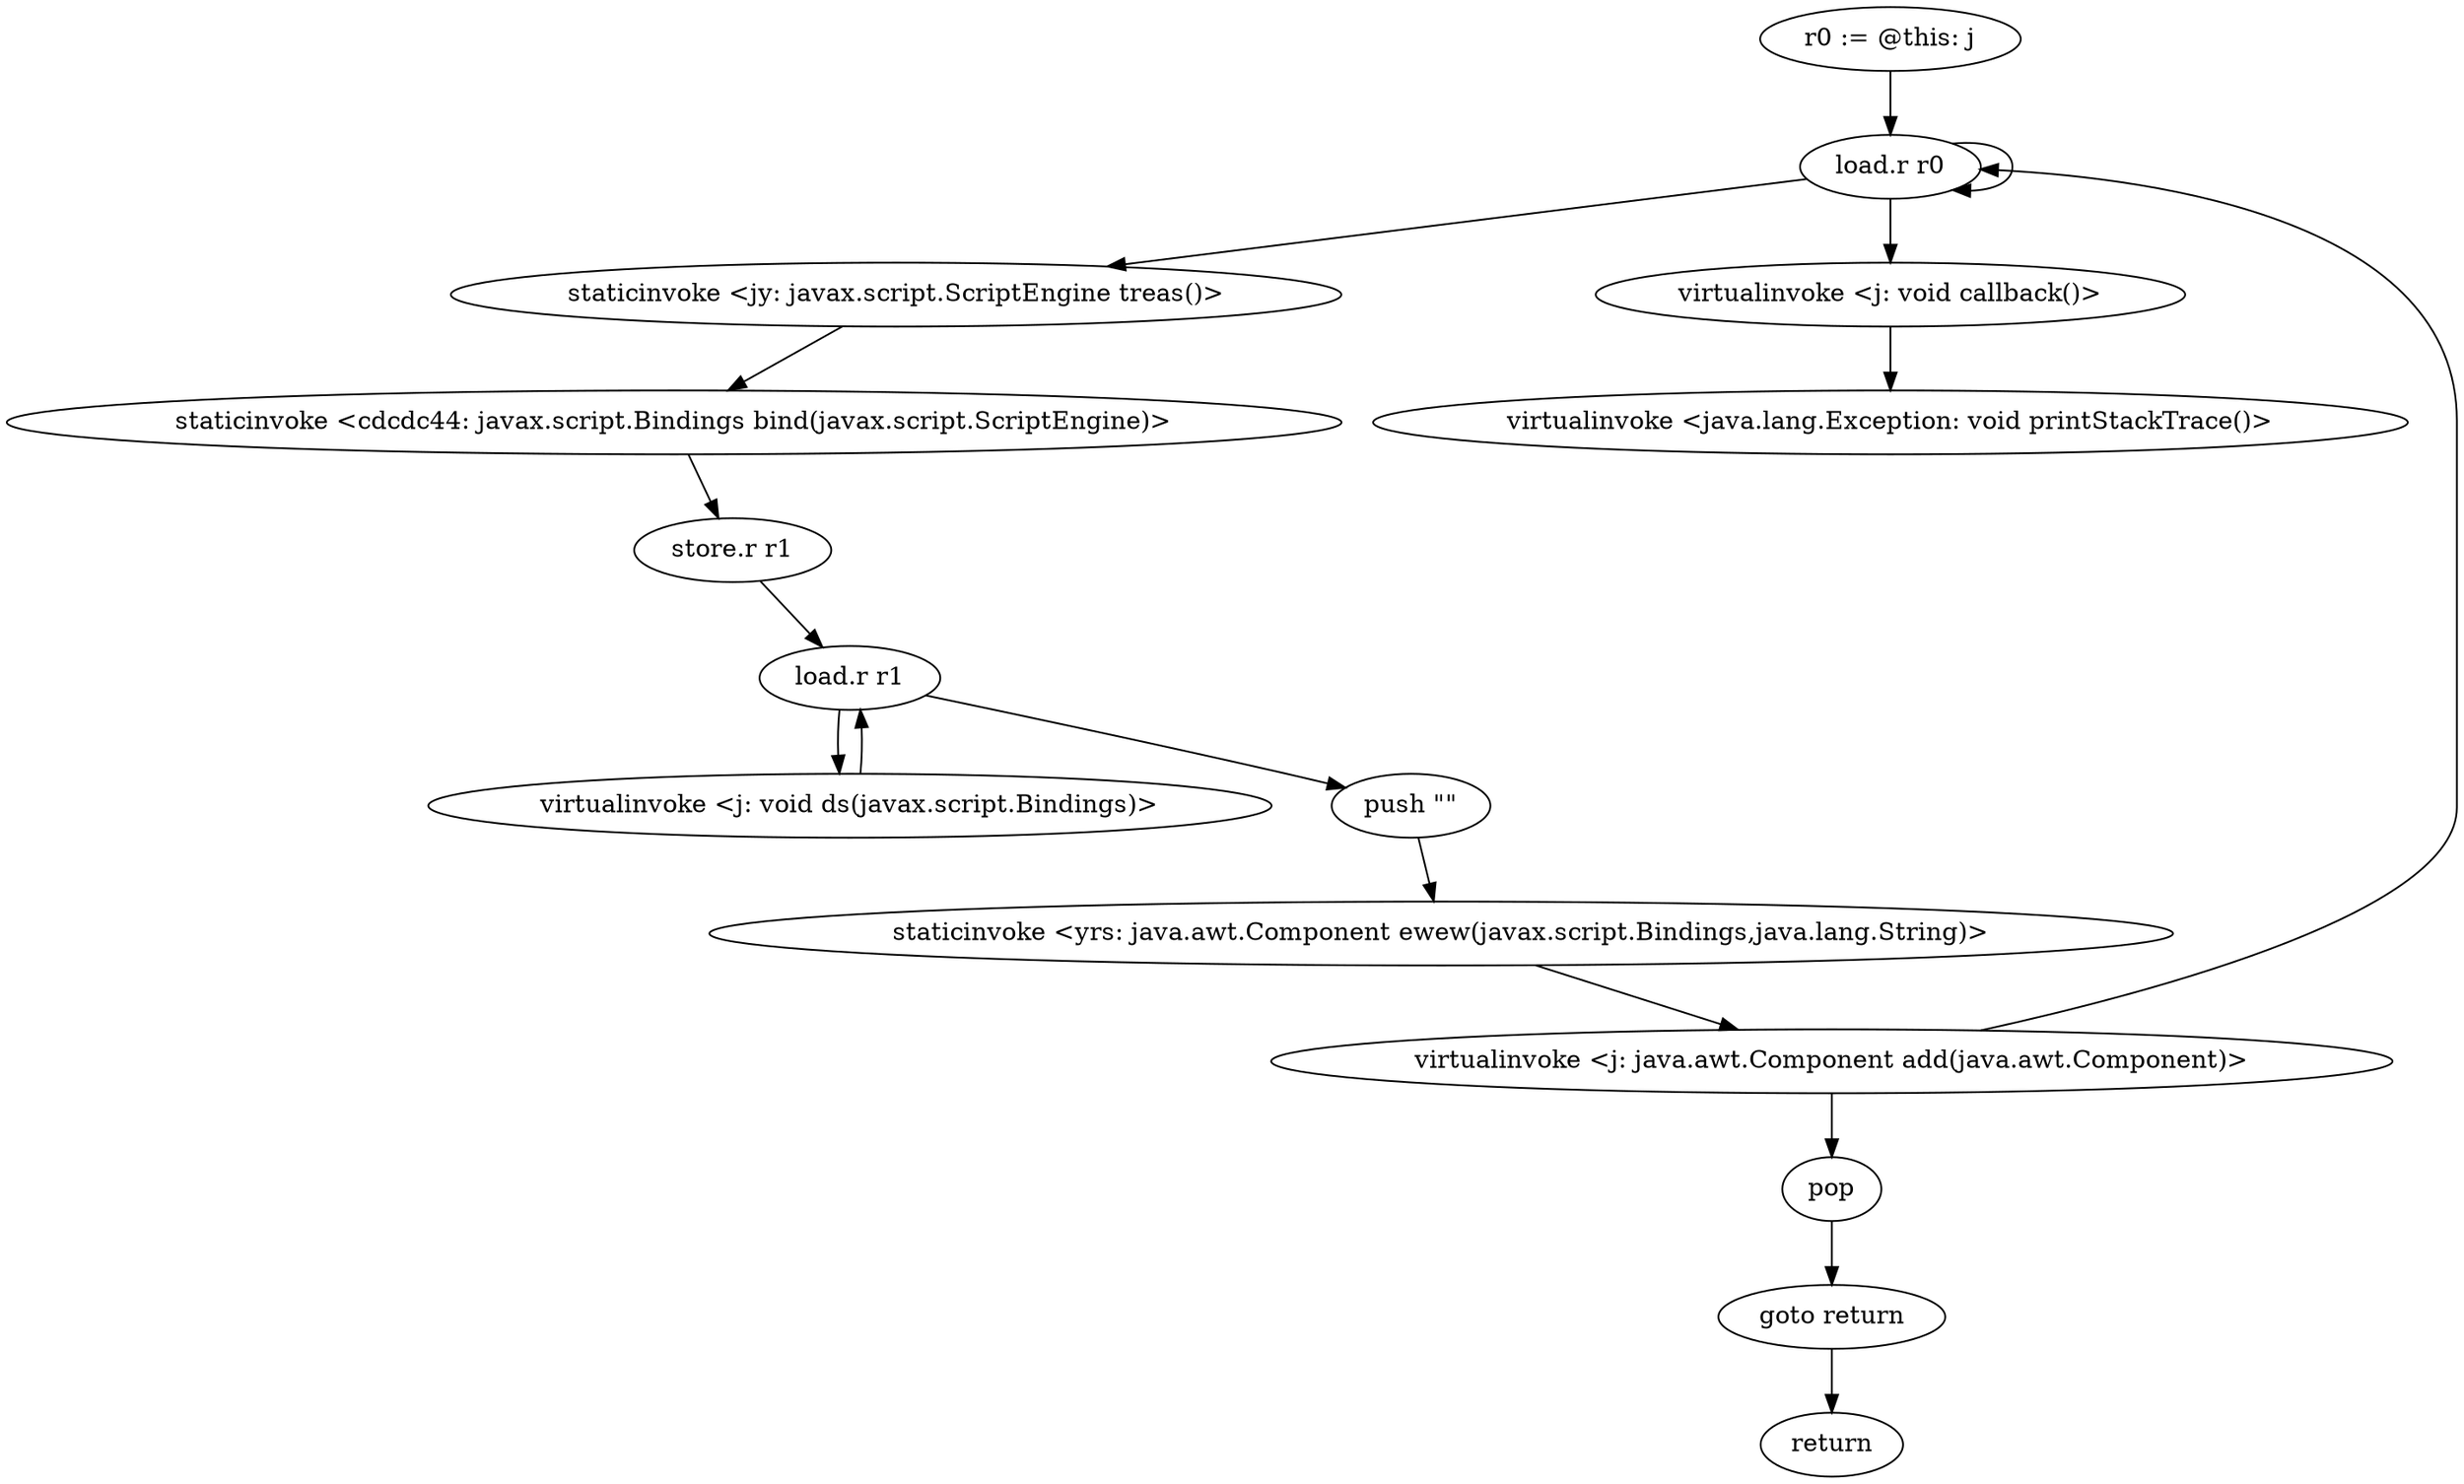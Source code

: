 digraph "" {
    "r0 := @this: j"
    "load.r r0"
    "r0 := @this: j"->"load.r r0";
    "load.r r0"->"load.r r0";
    "staticinvoke <jy: javax.script.ScriptEngine treas()>"
    "load.r r0"->"staticinvoke <jy: javax.script.ScriptEngine treas()>";
    "staticinvoke <cdcdc44: javax.script.Bindings bind(javax.script.ScriptEngine)>"
    "staticinvoke <jy: javax.script.ScriptEngine treas()>"->"staticinvoke <cdcdc44: javax.script.Bindings bind(javax.script.ScriptEngine)>";
    "store.r r1"
    "staticinvoke <cdcdc44: javax.script.Bindings bind(javax.script.ScriptEngine)>"->"store.r r1";
    "load.r r1"
    "store.r r1"->"load.r r1";
    "virtualinvoke <j: void ds(javax.script.Bindings)>"
    "load.r r1"->"virtualinvoke <j: void ds(javax.script.Bindings)>";
    "virtualinvoke <j: void ds(javax.script.Bindings)>"->"load.r r1";
    "push \"\""
    "load.r r1"->"push \"\"";
    "staticinvoke <yrs: java.awt.Component ewew(javax.script.Bindings,java.lang.String)>"
    "push \"\""->"staticinvoke <yrs: java.awt.Component ewew(javax.script.Bindings,java.lang.String)>";
    "virtualinvoke <j: java.awt.Component add(java.awt.Component)>"
    "staticinvoke <yrs: java.awt.Component ewew(javax.script.Bindings,java.lang.String)>"->"virtualinvoke <j: java.awt.Component add(java.awt.Component)>";
    "pop"
    "virtualinvoke <j: java.awt.Component add(java.awt.Component)>"->"pop";
    "goto return"
    "pop"->"goto return";
    "return"
    "goto return"->"return";
    "virtualinvoke <j: java.awt.Component add(java.awt.Component)>"->"load.r r0";
    "virtualinvoke <j: void callback()>"
    "load.r r0"->"virtualinvoke <j: void callback()>";
    "virtualinvoke <java.lang.Exception: void printStackTrace()>"
    "virtualinvoke <j: void callback()>"->"virtualinvoke <java.lang.Exception: void printStackTrace()>";
}

